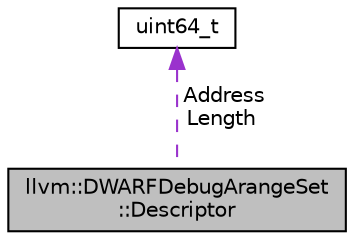 digraph "llvm::DWARFDebugArangeSet::Descriptor"
{
 // LATEX_PDF_SIZE
  bgcolor="transparent";
  edge [fontname="Helvetica",fontsize="10",labelfontname="Helvetica",labelfontsize="10"];
  node [fontname="Helvetica",fontsize="10",shape="box"];
  Node1 [label="llvm::DWARFDebugArangeSet\l::Descriptor",height=0.2,width=0.4,color="black", fillcolor="grey75", style="filled", fontcolor="black",tooltip=" "];
  Node2 -> Node1 [dir="back",color="darkorchid3",fontsize="10",style="dashed",label=" Address\nLength" ,fontname="Helvetica"];
  Node2 [label="uint64_t",height=0.2,width=0.4,color="black",tooltip=" "];
}
